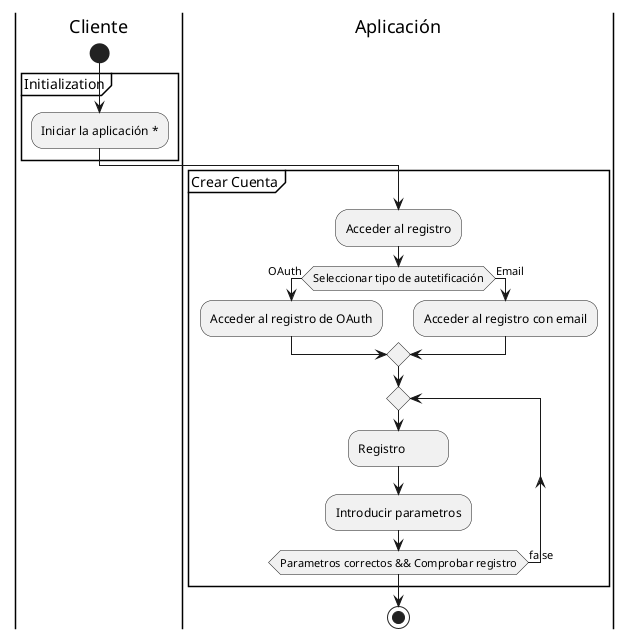@startuml
'https://plantuml.com/activity-diagram-beta

'Crear una cuenta

skinparam defaultFontName consolas
skinparam minClassWidth 100
skinparam conditionStyle inside

|Cliente|

  start
  partition Initialization {
    :Iniciar la aplicación *;
  }

|Aplicación|

  partition "Crear Cuenta" {
    :Acceder al registro;
    if (Seleccionar tipo de autetificación) then (OAuth)
      :Acceder al registro de OAuth;
    else (Email)
      :Acceder al registro con email;
    endif

    repeat
      :Registro;
      :Introducir parametros;
    repeat while (Parametros correctos && Comprobar registro) is (false)
  }

stop

@enduml
